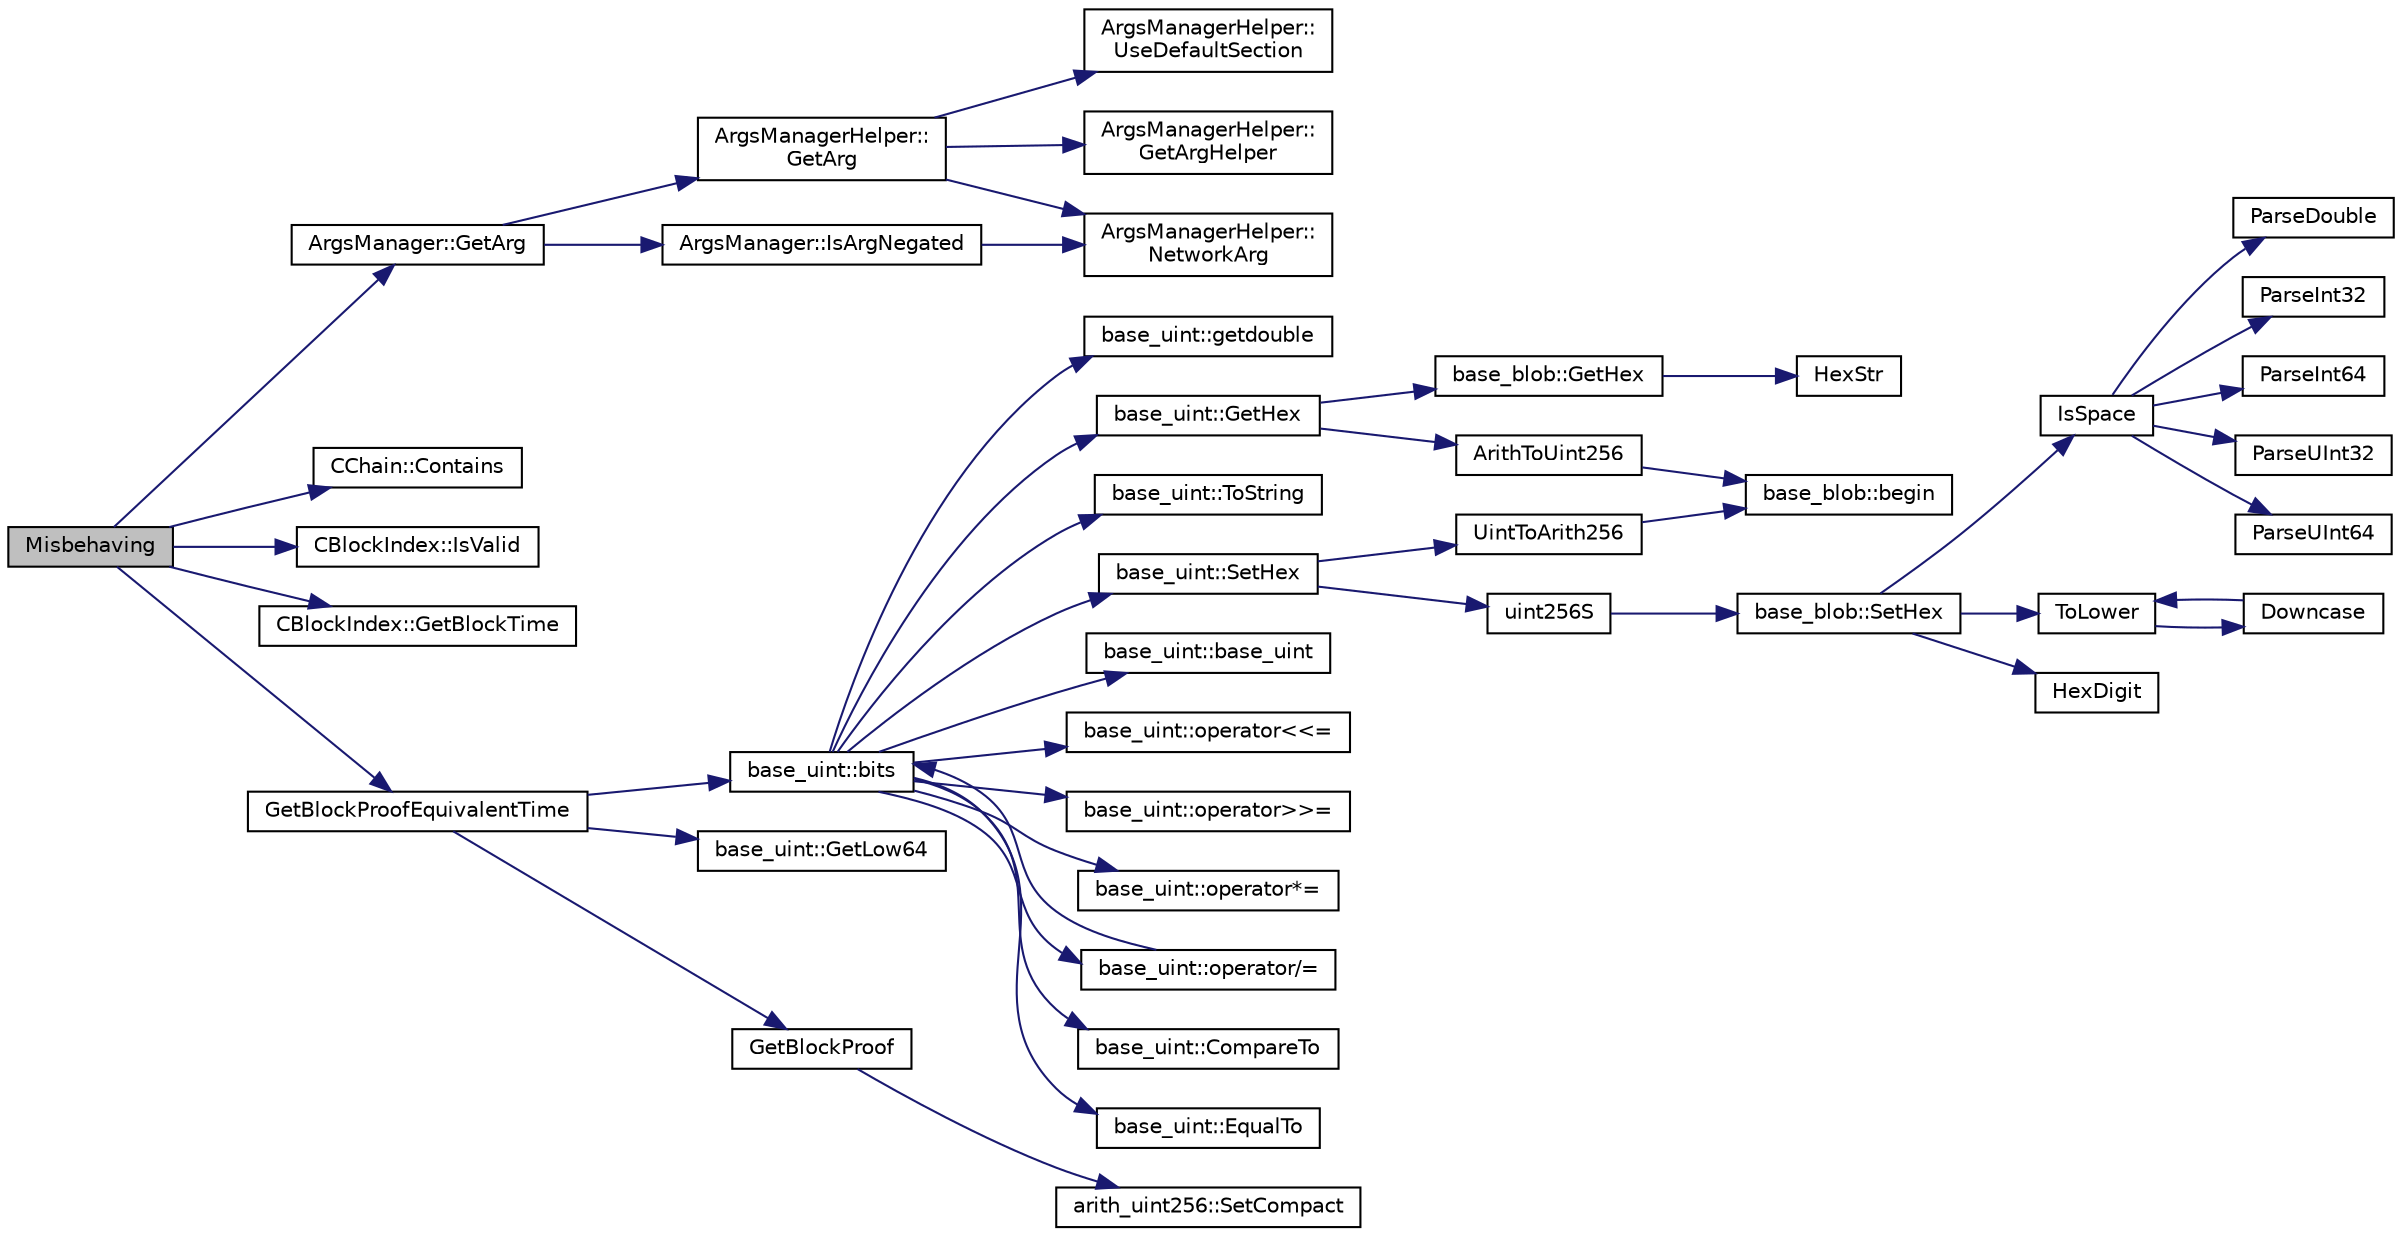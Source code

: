 digraph "Misbehaving"
{
  edge [fontname="Helvetica",fontsize="10",labelfontname="Helvetica",labelfontsize="10"];
  node [fontname="Helvetica",fontsize="10",shape=record];
  rankdir="LR";
  Node1 [label="Misbehaving",height=0.2,width=0.4,color="black", fillcolor="grey75", style="filled", fontcolor="black"];
  Node1 -> Node2 [color="midnightblue",fontsize="10",style="solid",fontname="Helvetica"];
  Node2 [label="ArgsManager::GetArg",height=0.2,width=0.4,color="black", fillcolor="white", style="filled",URL="$class_args_manager.html#a565c101a8d753ca2d71c7069a9d411c1",tooltip="Return string argument or default value. "];
  Node2 -> Node3 [color="midnightblue",fontsize="10",style="solid",fontname="Helvetica"];
  Node3 [label="ArgsManager::IsArgNegated",height=0.2,width=0.4,color="black", fillcolor="white", style="filled",URL="$class_args_manager.html#a279ccbf7bbe9de5dceb8c6bfd1736583",tooltip="Return true if the argument was originally passed as a negated option, i.e. "];
  Node3 -> Node4 [color="midnightblue",fontsize="10",style="solid",fontname="Helvetica"];
  Node4 [label="ArgsManagerHelper::\lNetworkArg",height=0.2,width=0.4,color="black", fillcolor="white", style="filled",URL="$class_args_manager_helper.html#a863ddbcfbd113cf88cf622a0a4e32c1d",tooltip="Convert regular argument into the network-specific setting. "];
  Node2 -> Node5 [color="midnightblue",fontsize="10",style="solid",fontname="Helvetica"];
  Node5 [label="ArgsManagerHelper::\lGetArg",height=0.2,width=0.4,color="black", fillcolor="white", style="filled",URL="$class_args_manager_helper.html#aa4f8f77dc468b29cffe50513c78a87cd"];
  Node5 -> Node6 [color="midnightblue",fontsize="10",style="solid",fontname="Helvetica"];
  Node6 [label="ArgsManagerHelper::\lGetArgHelper",height=0.2,width=0.4,color="black", fillcolor="white", style="filled",URL="$class_args_manager_helper.html#a1804a95992b4e10d04f0b92c53032b29",tooltip="Return true/false if an argument is set in a map, and also return the first (or last) of the possibly..."];
  Node5 -> Node4 [color="midnightblue",fontsize="10",style="solid",fontname="Helvetica"];
  Node5 -> Node7 [color="midnightblue",fontsize="10",style="solid",fontname="Helvetica"];
  Node7 [label="ArgsManagerHelper::\lUseDefaultSection",height=0.2,width=0.4,color="black", fillcolor="white", style="filled",URL="$class_args_manager_helper.html#a43f3488403e4f0433ade323e48008359",tooltip="Determine whether to use config settings in the default section, See also comments around ArgsManager..."];
  Node1 -> Node8 [color="midnightblue",fontsize="10",style="solid",fontname="Helvetica"];
  Node8 [label="CChain::Contains",height=0.2,width=0.4,color="black", fillcolor="white", style="filled",URL="$class_c_chain.html#a1ab1fe2932227af222699c64847e838b",tooltip="Efficiently check whether a block is present in this chain. "];
  Node1 -> Node9 [color="midnightblue",fontsize="10",style="solid",fontname="Helvetica"];
  Node9 [label="CBlockIndex::IsValid",height=0.2,width=0.4,color="black", fillcolor="white", style="filled",URL="$class_c_block_index.html#ab79ac7f3db34001898a371ecce27808f",tooltip="Check whether this block index entry is valid up to the passed validity level. "];
  Node1 -> Node10 [color="midnightblue",fontsize="10",style="solid",fontname="Helvetica"];
  Node10 [label="CBlockIndex::GetBlockTime",height=0.2,width=0.4,color="black", fillcolor="white", style="filled",URL="$class_c_block_index.html#ab63b774ae798f5f9e54b400ac8b5ef4b"];
  Node1 -> Node11 [color="midnightblue",fontsize="10",style="solid",fontname="Helvetica"];
  Node11 [label="GetBlockProofEquivalentTime",height=0.2,width=0.4,color="black", fillcolor="white", style="filled",URL="$chain_8cpp.html#abe314b9d901829ab0166322b67cffd70",tooltip="Return the time it would take to redo the work difference between from and to, assuming the current h..."];
  Node11 -> Node12 [color="midnightblue",fontsize="10",style="solid",fontname="Helvetica"];
  Node12 [label="GetBlockProof",height=0.2,width=0.4,color="black", fillcolor="white", style="filled",URL="$chain_8cpp.html#a334aa8015cc7185f7fdf484783e40f38"];
  Node12 -> Node13 [color="midnightblue",fontsize="10",style="solid",fontname="Helvetica"];
  Node13 [label="arith_uint256::SetCompact",height=0.2,width=0.4,color="black", fillcolor="white", style="filled",URL="$classarith__uint256.html#a06c0f1937edece69b8d33f88e8d35bc8",tooltip="The \"compact\" format is a representation of a whole number N using an unsigned 32bit number similar t..."];
  Node11 -> Node14 [color="midnightblue",fontsize="10",style="solid",fontname="Helvetica"];
  Node14 [label="base_uint::bits",height=0.2,width=0.4,color="black", fillcolor="white", style="filled",URL="$classbase__uint.html#a4867652ab4163a10ac4e3d04f0352423",tooltip="Returns the position of the highest bit set plus one, or zero if the value is zero. "];
  Node14 -> Node15 [color="midnightblue",fontsize="10",style="solid",fontname="Helvetica"];
  Node15 [label="base_uint::base_uint",height=0.2,width=0.4,color="black", fillcolor="white", style="filled",URL="$classbase__uint.html#aafd4418923a92b58a1c360e657fa7d83"];
  Node14 -> Node16 [color="midnightblue",fontsize="10",style="solid",fontname="Helvetica"];
  Node16 [label="base_uint::operator\<\<=",height=0.2,width=0.4,color="black", fillcolor="white", style="filled",URL="$classbase__uint.html#acb449d2fcb5af767fa6b01890e836a4e"];
  Node14 -> Node17 [color="midnightblue",fontsize="10",style="solid",fontname="Helvetica"];
  Node17 [label="base_uint::operator\>\>=",height=0.2,width=0.4,color="black", fillcolor="white", style="filled",URL="$classbase__uint.html#a4e0344432bbcce79525fd2c182173b3b"];
  Node14 -> Node18 [color="midnightblue",fontsize="10",style="solid",fontname="Helvetica"];
  Node18 [label="base_uint::operator*=",height=0.2,width=0.4,color="black", fillcolor="white", style="filled",URL="$classbase__uint.html#aa70b7d954258d2cd4bb77721e357fd40"];
  Node14 -> Node19 [color="midnightblue",fontsize="10",style="solid",fontname="Helvetica"];
  Node19 [label="base_uint::operator/=",height=0.2,width=0.4,color="black", fillcolor="white", style="filled",URL="$classbase__uint.html#ad6fa7e22ab995247c0bf298069732e1d"];
  Node19 -> Node14 [color="midnightblue",fontsize="10",style="solid",fontname="Helvetica"];
  Node14 -> Node20 [color="midnightblue",fontsize="10",style="solid",fontname="Helvetica"];
  Node20 [label="base_uint::CompareTo",height=0.2,width=0.4,color="black", fillcolor="white", style="filled",URL="$classbase__uint.html#ac9777c80cfcf1355cf17258027ca35bb"];
  Node14 -> Node21 [color="midnightblue",fontsize="10",style="solid",fontname="Helvetica"];
  Node21 [label="base_uint::EqualTo",height=0.2,width=0.4,color="black", fillcolor="white", style="filled",URL="$classbase__uint.html#a39817436d7ba143e8d52abc475097384"];
  Node14 -> Node22 [color="midnightblue",fontsize="10",style="solid",fontname="Helvetica"];
  Node22 [label="base_uint::getdouble",height=0.2,width=0.4,color="black", fillcolor="white", style="filled",URL="$classbase__uint.html#aa701be5115bacf02c299b05598cf616d"];
  Node14 -> Node23 [color="midnightblue",fontsize="10",style="solid",fontname="Helvetica"];
  Node23 [label="base_uint::GetHex",height=0.2,width=0.4,color="black", fillcolor="white", style="filled",URL="$classbase__uint.html#ac9929c28600796a9acf75881bb750576"];
  Node23 -> Node24 [color="midnightblue",fontsize="10",style="solid",fontname="Helvetica"];
  Node24 [label="ArithToUint256",height=0.2,width=0.4,color="black", fillcolor="white", style="filled",URL="$arith__uint256_8cpp.html#af4848fa3f8b64d222b5d8a370bc72458"];
  Node24 -> Node25 [color="midnightblue",fontsize="10",style="solid",fontname="Helvetica"];
  Node25 [label="base_blob::begin",height=0.2,width=0.4,color="black", fillcolor="white", style="filled",URL="$classbase__blob.html#aeee68e00ceeacf49086e98b661e017ff"];
  Node23 -> Node26 [color="midnightblue",fontsize="10",style="solid",fontname="Helvetica"];
  Node26 [label="base_blob::GetHex",height=0.2,width=0.4,color="black", fillcolor="white", style="filled",URL="$classbase__blob.html#a9541747b1f91f9469ac0aff90665bd32"];
  Node26 -> Node27 [color="midnightblue",fontsize="10",style="solid",fontname="Helvetica"];
  Node27 [label="HexStr",height=0.2,width=0.4,color="black", fillcolor="white", style="filled",URL="$strencodings_8h.html#af003e10d5d34c3271ca57ec79059a5ae"];
  Node14 -> Node28 [color="midnightblue",fontsize="10",style="solid",fontname="Helvetica"];
  Node28 [label="base_uint::ToString",height=0.2,width=0.4,color="black", fillcolor="white", style="filled",URL="$classbase__uint.html#ac3080a72402cadf28dbc9f9b69cc60be"];
  Node14 -> Node29 [color="midnightblue",fontsize="10",style="solid",fontname="Helvetica"];
  Node29 [label="base_uint::SetHex",height=0.2,width=0.4,color="black", fillcolor="white", style="filled",URL="$classbase__uint.html#ade1a897fac931f28f54998c92c797228"];
  Node29 -> Node30 [color="midnightblue",fontsize="10",style="solid",fontname="Helvetica"];
  Node30 [label="UintToArith256",height=0.2,width=0.4,color="black", fillcolor="white", style="filled",URL="$arith__uint256_8cpp.html#a6a6e0e2e41ba7e31c4a741eb2426a516"];
  Node30 -> Node25 [color="midnightblue",fontsize="10",style="solid",fontname="Helvetica"];
  Node29 -> Node31 [color="midnightblue",fontsize="10",style="solid",fontname="Helvetica"];
  Node31 [label="uint256S",height=0.2,width=0.4,color="black", fillcolor="white", style="filled",URL="$uint256_8h.html#a52e679560cc1ebf68f878ed69e38f259"];
  Node31 -> Node32 [color="midnightblue",fontsize="10",style="solid",fontname="Helvetica"];
  Node32 [label="base_blob::SetHex",height=0.2,width=0.4,color="black", fillcolor="white", style="filled",URL="$classbase__blob.html#a5ec1f681a2830f4e180fe664c0eb4dd0"];
  Node32 -> Node33 [color="midnightblue",fontsize="10",style="solid",fontname="Helvetica"];
  Node33 [label="IsSpace",height=0.2,width=0.4,color="black", fillcolor="white", style="filled",URL="$strencodings_8h.html#aa30de1eac29287732050df7168cde03a",tooltip="Tests if the given character is a whitespace character. "];
  Node33 -> Node34 [color="midnightblue",fontsize="10",style="solid",fontname="Helvetica"];
  Node34 [label="ParseInt32",height=0.2,width=0.4,color="black", fillcolor="white", style="filled",URL="$strencodings_8h.html#a28581aab6ddb04da2c69bd0f0ffee6ae",tooltip="Convert string to signed 32-bit integer with strict parse error feedback. "];
  Node33 -> Node35 [color="midnightblue",fontsize="10",style="solid",fontname="Helvetica"];
  Node35 [label="ParseInt64",height=0.2,width=0.4,color="black", fillcolor="white", style="filled",URL="$strencodings_8h.html#a7598ac1ae52f69abe5f103fc6e4c9bd9",tooltip="Convert string to signed 64-bit integer with strict parse error feedback. "];
  Node33 -> Node36 [color="midnightblue",fontsize="10",style="solid",fontname="Helvetica"];
  Node36 [label="ParseUInt32",height=0.2,width=0.4,color="black", fillcolor="white", style="filled",URL="$strencodings_8h.html#ad4cd67d1bc9cc91801e9c22a0bd94ca7",tooltip="Convert decimal string to unsigned 32-bit integer with strict parse error feedback. "];
  Node33 -> Node37 [color="midnightblue",fontsize="10",style="solid",fontname="Helvetica"];
  Node37 [label="ParseUInt64",height=0.2,width=0.4,color="black", fillcolor="white", style="filled",URL="$strencodings_8h.html#ab721ae646504bb11a2ac467cc9013659",tooltip="Convert decimal string to unsigned 64-bit integer with strict parse error feedback. "];
  Node33 -> Node38 [color="midnightblue",fontsize="10",style="solid",fontname="Helvetica"];
  Node38 [label="ParseDouble",height=0.2,width=0.4,color="black", fillcolor="white", style="filled",URL="$strencodings_8h.html#ab126210409626dcb61aeb0e4300a8a46",tooltip="Convert string to double with strict parse error feedback. "];
  Node32 -> Node39 [color="midnightblue",fontsize="10",style="solid",fontname="Helvetica"];
  Node39 [label="ToLower",height=0.2,width=0.4,color="black", fillcolor="white", style="filled",URL="$strencodings_8h.html#a3556fcd948bc859caaa04f7355a71b16",tooltip="Converts the given character to its lowercase equivalent. "];
  Node39 -> Node40 [color="midnightblue",fontsize="10",style="solid",fontname="Helvetica"];
  Node40 [label="Downcase",height=0.2,width=0.4,color="black", fillcolor="white", style="filled",URL="$strencodings_8h.html#a0112c4a0e8c623b7fc4a52730c57e2d0",tooltip="Converts the given string to its lowercase equivalent. "];
  Node40 -> Node39 [color="midnightblue",fontsize="10",style="solid",fontname="Helvetica"];
  Node32 -> Node41 [color="midnightblue",fontsize="10",style="solid",fontname="Helvetica"];
  Node41 [label="HexDigit",height=0.2,width=0.4,color="black", fillcolor="white", style="filled",URL="$strencodings_8cpp.html#aa59e8a8c5a39cb5041f93bb95dd02119"];
  Node11 -> Node42 [color="midnightblue",fontsize="10",style="solid",fontname="Helvetica"];
  Node42 [label="base_uint::GetLow64",height=0.2,width=0.4,color="black", fillcolor="white", style="filled",URL="$classbase__uint.html#abf39b71afc016b333b8996def4c6bc40"];
}
